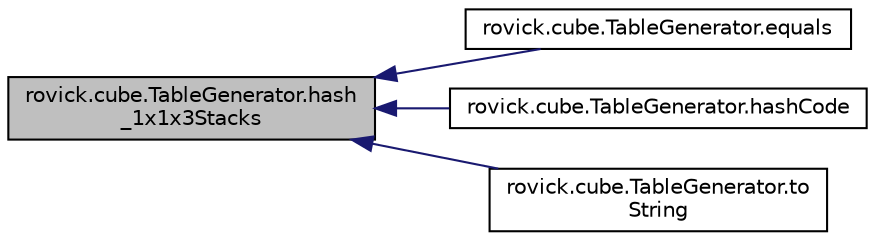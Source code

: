digraph "rovick.cube.TableGenerator.hash_1x1x3Stacks"
{
  edge [fontname="Helvetica",fontsize="10",labelfontname="Helvetica",labelfontsize="10"];
  node [fontname="Helvetica",fontsize="10",shape=record];
  rankdir="LR";
  Node60 [label="rovick.cube.TableGenerator.hash\l_1x1x3Stacks",height=0.2,width=0.4,color="black", fillcolor="grey75", style="filled", fontcolor="black"];
  Node60 -> Node61 [dir="back",color="midnightblue",fontsize="10",style="solid",fontname="Helvetica"];
  Node61 [label="rovick.cube.TableGenerator.equals",height=0.2,width=0.4,color="black", fillcolor="white", style="filled",URL="$classrovick_1_1cube_1_1_table_generator.html#ad4043df4f46b61a6b45f7ea2f7a4dfa0"];
  Node60 -> Node62 [dir="back",color="midnightblue",fontsize="10",style="solid",fontname="Helvetica"];
  Node62 [label="rovick.cube.TableGenerator.hashCode",height=0.2,width=0.4,color="black", fillcolor="white", style="filled",URL="$classrovick_1_1cube_1_1_table_generator.html#a8abd1c749c55031e5f1e56cd9b278833"];
  Node60 -> Node63 [dir="back",color="midnightblue",fontsize="10",style="solid",fontname="Helvetica"];
  Node63 [label="rovick.cube.TableGenerator.to\lString",height=0.2,width=0.4,color="black", fillcolor="white", style="filled",URL="$classrovick_1_1cube_1_1_table_generator.html#a16111021532687131f570bbecafb393e"];
}
